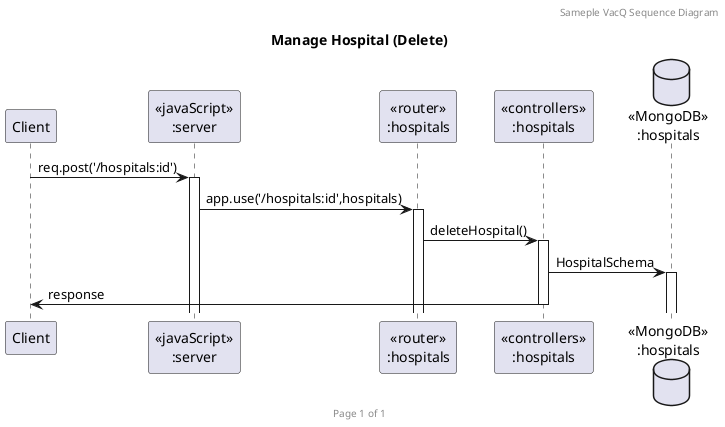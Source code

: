 @startuml Manage Hospital (POST)

header Sameple VacQ Sequence Diagram
footer Page %page% of %lastpage%
title "Manage Hospital (Delete)"

participant "Client" as client
participant "<<javaScript>>\n:server" as server
participant "<<router>>\n:hospitals" as routerHospitals
participant "<<controllers>>\n:hospitals" as controllersHospitals
database "<<MongoDB>>\n:hospitals" as HospitalsDatabase

client -> server ++:req.post('/hospitals:id')
server -> routerHospitals ++:app.use('/hospitals:id',hospitals)
routerHospitals -> controllersHospitals ++:deleteHospital()
controllersHospitals -> HospitalsDatabase ++: HospitalSchema
controllersHospitals -> client --:response

@enduml
